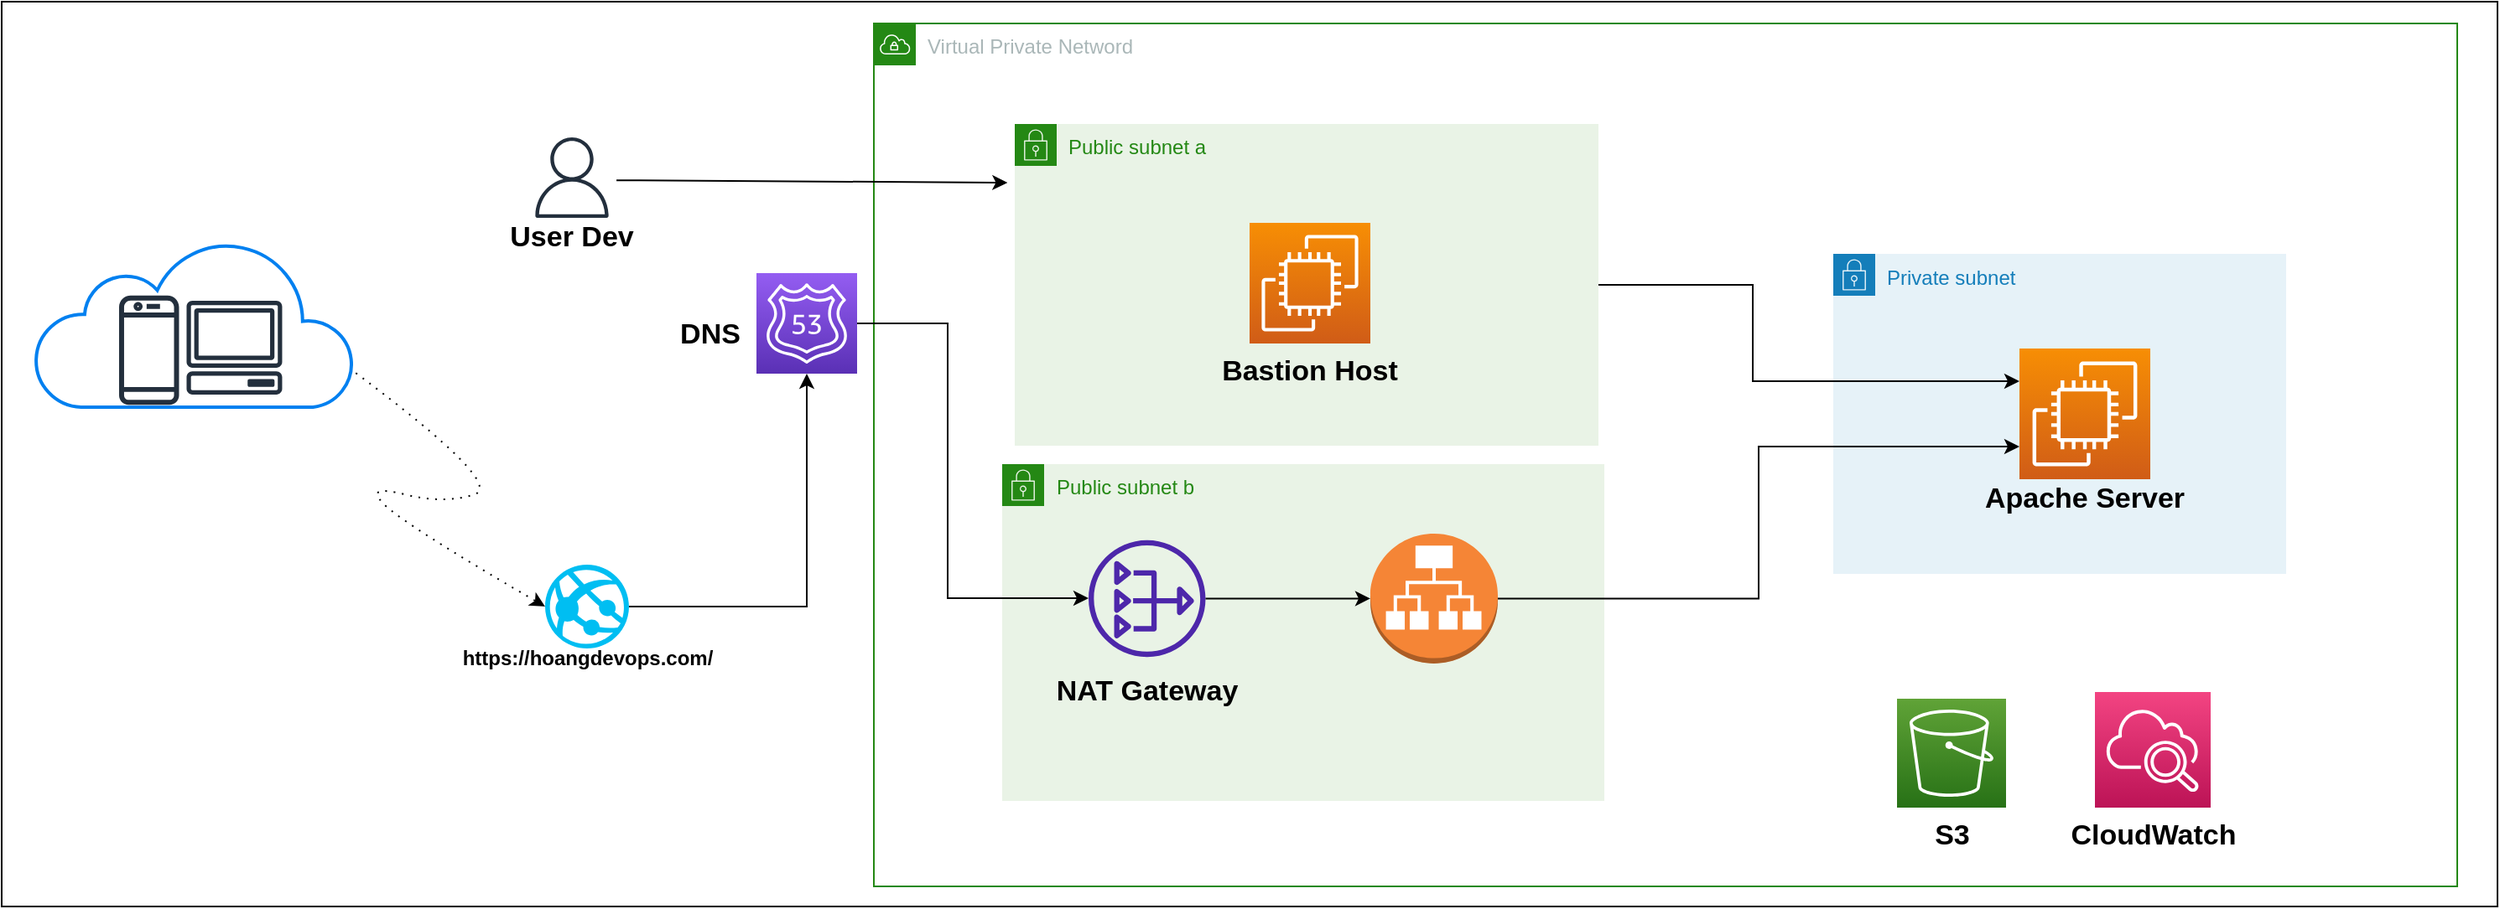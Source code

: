 <mxfile version="21.6.9" type="google">
  <diagram name="Page-1" id="5CnZHCSEH5LdRKdA0KLC">
    <mxGraphModel grid="1" page="1" gridSize="10" guides="1" tooltips="1" connect="1" arrows="1" fold="1" pageScale="1" pageWidth="850" pageHeight="1100" math="0" shadow="0">
      <root>
        <mxCell id="0" />
        <mxCell id="1" parent="0" />
        <mxCell id="JRJofBlBlLtypBgcl_WS-2" value="" style="rounded=0;whiteSpace=wrap;html=1;" vertex="1" parent="1">
          <mxGeometry x="340" y="270" width="1488" height="540" as="geometry" />
        </mxCell>
        <mxCell id="JRJofBlBlLtypBgcl_WS-3" value="" style="outlineConnect=0;fontColor=#232F3E;gradientColor=#945DF2;gradientDirection=north;fillColor=#5A30B5;strokeColor=#ffffff;dashed=0;verticalLabelPosition=bottom;verticalAlign=top;align=center;html=1;fontSize=12;fontStyle=0;aspect=fixed;shape=mxgraph.aws4.resourceIcon;resIcon=mxgraph.aws4.route_53;" vertex="1" parent="1">
          <mxGeometry x="790" y="432" width="60" height="60" as="geometry" />
        </mxCell>
        <mxCell id="JRJofBlBlLtypBgcl_WS-4" value="Private subnet" style="points=[[0,0],[0.25,0],[0.5,0],[0.75,0],[1,0],[1,0.25],[1,0.5],[1,0.75],[1,1],[0.75,1],[0.5,1],[0.25,1],[0,1],[0,0.75],[0,0.5],[0,0.25]];outlineConnect=0;gradientColor=none;html=1;whiteSpace=wrap;fontSize=12;fontStyle=0;container=1;pointerEvents=0;collapsible=0;recursiveResize=0;shape=mxgraph.aws4.group;grIcon=mxgraph.aws4.group_security_group;grStroke=0;strokeColor=#147EBA;fillColor=#E6F2F8;verticalAlign=top;align=left;spacingLeft=30;fontColor=#147EBA;dashed=0;" vertex="1" parent="1">
          <mxGeometry x="1432" y="420.5" width="270" height="191" as="geometry" />
        </mxCell>
        <mxCell id="JRJofBlBlLtypBgcl_WS-5" value="" style="sketch=0;points=[[0,0,0],[0.25,0,0],[0.5,0,0],[0.75,0,0],[1,0,0],[0,1,0],[0.25,1,0],[0.5,1,0],[0.75,1,0],[1,1,0],[0,0.25,0],[0,0.5,0],[0,0.75,0],[1,0.25,0],[1,0.5,0],[1,0.75,0]];outlineConnect=0;fontColor=#232F3E;gradientColor=#F78E04;gradientDirection=north;fillColor=#D05C17;strokeColor=#ffffff;dashed=0;verticalLabelPosition=bottom;verticalAlign=top;align=center;html=1;fontSize=12;fontStyle=0;aspect=fixed;shape=mxgraph.aws4.resourceIcon;resIcon=mxgraph.aws4.ec2;" vertex="1" parent="JRJofBlBlLtypBgcl_WS-4">
          <mxGeometry x="111" y="56.5" width="78" height="78" as="geometry" />
        </mxCell>
        <mxCell id="JRJofBlBlLtypBgcl_WS-6" style="edgeStyle=orthogonalEdgeStyle;rounded=0;orthogonalLoop=1;jettySize=auto;html=1;" edge="1" parent="1" source="JRJofBlBlLtypBgcl_WS-7" target="JRJofBlBlLtypBgcl_WS-3">
          <mxGeometry relative="1" as="geometry" />
        </mxCell>
        <mxCell id="JRJofBlBlLtypBgcl_WS-7" value="" style="verticalLabelPosition=bottom;html=1;verticalAlign=top;align=center;strokeColor=none;fillColor=#00BEF2;shape=mxgraph.azure.azure_website;pointerEvents=1;" vertex="1" parent="1">
          <mxGeometry x="664" y="606" width="50" height="50" as="geometry" />
        </mxCell>
        <mxCell id="JRJofBlBlLtypBgcl_WS-8" value="" style="html=1;verticalLabelPosition=bottom;align=center;labelBackgroundColor=#ffffff;verticalAlign=top;strokeWidth=2;strokeColor=#0080F0;shadow=0;dashed=0;shape=mxgraph.ios7.icons.cloud;" vertex="1" parent="1">
          <mxGeometry x="360" y="412.5" width="190" height="99.5" as="geometry" />
        </mxCell>
        <mxCell id="JRJofBlBlLtypBgcl_WS-9" value="" style="sketch=0;outlineConnect=0;fontColor=#232F3E;gradientColor=none;fillColor=#232F3D;strokeColor=none;dashed=0;verticalLabelPosition=bottom;verticalAlign=top;align=center;html=1;fontSize=12;fontStyle=0;aspect=fixed;pointerEvents=1;shape=mxgraph.aws4.client;" vertex="1" parent="1">
          <mxGeometry x="450" y="448.5" width="57.47" height="56" as="geometry" />
        </mxCell>
        <mxCell id="JRJofBlBlLtypBgcl_WS-10" value="" style="sketch=0;outlineConnect=0;fontColor=#232F3E;gradientColor=none;fillColor=#232F3D;strokeColor=none;dashed=0;verticalLabelPosition=bottom;verticalAlign=top;align=center;html=1;fontSize=12;fontStyle=0;aspect=fixed;pointerEvents=1;shape=mxgraph.aws4.mobile_client;" vertex="1" parent="1">
          <mxGeometry x="410" y="444" width="35.74" height="68" as="geometry" />
        </mxCell>
        <mxCell id="JRJofBlBlLtypBgcl_WS-11" value="&lt;b&gt;https://hoangdevops.com/&lt;/b&gt;" style="text;strokeColor=none;align=center;fillColor=none;html=1;verticalAlign=middle;whiteSpace=wrap;rounded=0;" vertex="1" parent="1">
          <mxGeometry x="596.5" y="642" width="185" height="39.5" as="geometry" />
        </mxCell>
        <mxCell id="JRJofBlBlLtypBgcl_WS-12" value="&lt;b&gt;&lt;font style=&quot;font-size: 17px;&quot;&gt;DNS&lt;/font&gt;&lt;br&gt;&lt;/b&gt;" style="text;strokeColor=none;align=center;fillColor=none;html=1;verticalAlign=middle;whiteSpace=wrap;rounded=0;" vertex="1" parent="1">
          <mxGeometry x="733.5" y="448.5" width="56.5" height="41.5" as="geometry" />
        </mxCell>
        <mxCell id="JRJofBlBlLtypBgcl_WS-13" value="Virtual Private Netword" style="points=[[0,0],[0.25,0],[0.5,0],[0.75,0],[1,0],[1,0.25],[1,0.5],[1,0.75],[1,1],[0.75,1],[0.5,1],[0.25,1],[0,1],[0,0.75],[0,0.5],[0,0.25]];outlineConnect=0;gradientColor=none;html=1;whiteSpace=wrap;fontSize=12;fontStyle=0;container=1;pointerEvents=0;collapsible=0;recursiveResize=0;shape=mxgraph.aws4.group;grIcon=mxgraph.aws4.group_vpc;strokeColor=#248814;fillColor=none;verticalAlign=top;align=left;spacingLeft=30;fontColor=#AAB7B8;dashed=0;" vertex="1" parent="1">
          <mxGeometry x="860" y="283" width="944" height="515" as="geometry" />
        </mxCell>
        <mxCell id="JRJofBlBlLtypBgcl_WS-14" value="&lt;b&gt;&lt;span style=&quot;font-size: 17px;&quot;&gt;Apache Server&lt;/span&gt;&lt;br&gt;&lt;/b&gt;" style="text;strokeColor=none;align=center;fillColor=none;html=1;verticalAlign=middle;whiteSpace=wrap;rounded=0;" vertex="1" parent="JRJofBlBlLtypBgcl_WS-13">
          <mxGeometry x="656" y="263" width="132" height="41.5" as="geometry" />
        </mxCell>
        <mxCell id="JRJofBlBlLtypBgcl_WS-15" value="Public subnet a" style="points=[[0,0],[0.25,0],[0.5,0],[0.75,0],[1,0],[1,0.25],[1,0.5],[1,0.75],[1,1],[0.75,1],[0.5,1],[0.25,1],[0,1],[0,0.75],[0,0.5],[0,0.25]];outlineConnect=0;gradientColor=none;html=1;whiteSpace=wrap;fontSize=12;fontStyle=0;container=1;pointerEvents=0;collapsible=0;recursiveResize=0;shape=mxgraph.aws4.group;grIcon=mxgraph.aws4.group_security_group;grStroke=0;strokeColor=#248814;fillColor=#E9F3E6;verticalAlign=top;align=left;spacingLeft=30;fontColor=#248814;dashed=0;" vertex="1" parent="JRJofBlBlLtypBgcl_WS-13">
          <mxGeometry x="84" y="60" width="348" height="192" as="geometry" />
        </mxCell>
        <mxCell id="JRJofBlBlLtypBgcl_WS-16" value="" style="sketch=0;points=[[0,0,0],[0.25,0,0],[0.5,0,0],[0.75,0,0],[1,0,0],[0,1,0],[0.25,1,0],[0.5,1,0],[0.75,1,0],[1,1,0],[0,0.25,0],[0,0.5,0],[0,0.75,0],[1,0.25,0],[1,0.5,0],[1,0.75,0]];outlineConnect=0;fontColor=#232F3E;gradientColor=#F78E04;gradientDirection=north;fillColor=#D05C17;strokeColor=#ffffff;dashed=0;verticalLabelPosition=bottom;verticalAlign=top;align=center;html=1;fontSize=12;fontStyle=0;aspect=fixed;shape=mxgraph.aws4.resourceIcon;resIcon=mxgraph.aws4.ec2;" vertex="1" parent="JRJofBlBlLtypBgcl_WS-13">
          <mxGeometry x="224" y="119" width="72" height="72" as="geometry" />
        </mxCell>
        <mxCell id="JRJofBlBlLtypBgcl_WS-17" value="Public subnet b" style="points=[[0,0],[0.25,0],[0.5,0],[0.75,0],[1,0],[1,0.25],[1,0.5],[1,0.75],[1,1],[0.75,1],[0.5,1],[0.25,1],[0,1],[0,0.75],[0,0.5],[0,0.25]];outlineConnect=0;gradientColor=none;html=1;whiteSpace=wrap;fontSize=12;fontStyle=0;container=1;pointerEvents=0;collapsible=0;recursiveResize=0;shape=mxgraph.aws4.group;grIcon=mxgraph.aws4.group_security_group;grStroke=0;strokeColor=#248814;fillColor=#E9F3E6;verticalAlign=top;align=left;spacingLeft=30;fontColor=#248814;dashed=0;" vertex="1" parent="JRJofBlBlLtypBgcl_WS-13">
          <mxGeometry x="76.5" y="263" width="359" height="201" as="geometry" />
        </mxCell>
        <mxCell id="JRJofBlBlLtypBgcl_WS-18" value="&lt;span style=&quot;font-size: 17px;&quot;&gt;&lt;b&gt;NAT Gateway&lt;/b&gt;&lt;/span&gt;" style="text;strokeColor=none;align=center;fillColor=none;html=1;verticalAlign=middle;whiteSpace=wrap;rounded=0;" vertex="1" parent="JRJofBlBlLtypBgcl_WS-17">
          <mxGeometry x="20.38" y="115.09" width="132" height="41.5" as="geometry" />
        </mxCell>
        <mxCell id="JRJofBlBlLtypBgcl_WS-19" value="" style="outlineConnect=0;dashed=0;verticalLabelPosition=bottom;verticalAlign=top;align=center;html=1;shape=mxgraph.aws3.application_load_balancer;fillColor=#F58536;gradientColor=none;" vertex="1" parent="JRJofBlBlLtypBgcl_WS-13">
          <mxGeometry x="296" y="304.5" width="76" height="77.44" as="geometry" />
        </mxCell>
        <mxCell id="JRJofBlBlLtypBgcl_WS-20" value="" style="sketch=0;outlineConnect=0;fontColor=#232F3E;gradientColor=none;fillColor=#4D27AA;strokeColor=none;dashed=0;verticalLabelPosition=bottom;verticalAlign=top;align=center;html=1;fontSize=12;fontStyle=0;aspect=fixed;pointerEvents=1;shape=mxgraph.aws4.nat_gateway;" vertex="1" parent="JRJofBlBlLtypBgcl_WS-13">
          <mxGeometry x="128" y="308.34" width="69.75" height="69.75" as="geometry" />
        </mxCell>
        <mxCell id="JRJofBlBlLtypBgcl_WS-21" style="edgeStyle=orthogonalEdgeStyle;rounded=0;orthogonalLoop=1;jettySize=auto;html=1;entryX=0;entryY=0.5;entryDx=0;entryDy=0;entryPerimeter=0;" edge="1" parent="JRJofBlBlLtypBgcl_WS-13" source="JRJofBlBlLtypBgcl_WS-20" target="JRJofBlBlLtypBgcl_WS-19">
          <mxGeometry relative="1" as="geometry" />
        </mxCell>
        <mxCell id="JRJofBlBlLtypBgcl_WS-22" value="&lt;b&gt;&lt;font style=&quot;font-size: 17px;&quot;&gt;CloudWatch&lt;/font&gt;&lt;br&gt;&lt;/b&gt;" style="text;strokeColor=none;align=center;fillColor=none;html=1;verticalAlign=middle;whiteSpace=wrap;rounded=0;" vertex="1" parent="JRJofBlBlLtypBgcl_WS-13">
          <mxGeometry x="696.5" y="464" width="132" height="41.5" as="geometry" />
        </mxCell>
        <mxCell id="JRJofBlBlLtypBgcl_WS-23" value="" style="sketch=0;points=[[0,0,0],[0.25,0,0],[0.5,0,0],[0.75,0,0],[1,0,0],[0,1,0],[0.25,1,0],[0.5,1,0],[0.75,1,0],[1,1,0],[0,0.25,0],[0,0.5,0],[0,0.75,0],[1,0.25,0],[1,0.5,0],[1,0.75,0]];points=[[0,0,0],[0.25,0,0],[0.5,0,0],[0.75,0,0],[1,0,0],[0,1,0],[0.25,1,0],[0.5,1,0],[0.75,1,0],[1,1,0],[0,0.25,0],[0,0.5,0],[0,0.75,0],[1,0.25,0],[1,0.5,0],[1,0.75,0]];outlineConnect=0;fontColor=#232F3E;gradientColor=#F34482;gradientDirection=north;fillColor=#BC1356;strokeColor=#ffffff;dashed=0;verticalLabelPosition=bottom;verticalAlign=top;align=center;html=1;fontSize=12;fontStyle=0;aspect=fixed;shape=mxgraph.aws4.resourceIcon;resIcon=mxgraph.aws4.cloudwatch_2;" vertex="1" parent="JRJofBlBlLtypBgcl_WS-13">
          <mxGeometry x="728" y="399" width="69" height="69" as="geometry" />
        </mxCell>
        <mxCell id="cYWh427gpe7XcU9TXILn-1" value="" style="sketch=0;points=[[0,0,0],[0.25,0,0],[0.5,0,0],[0.75,0,0],[1,0,0],[0,1,0],[0.25,1,0],[0.5,1,0],[0.75,1,0],[1,1,0],[0,0.25,0],[0,0.5,0],[0,0.75,0],[1,0.25,0],[1,0.5,0],[1,0.75,0]];outlineConnect=0;fontColor=#232F3E;gradientColor=#60A337;gradientDirection=north;fillColor=#277116;strokeColor=#ffffff;dashed=0;verticalLabelPosition=bottom;verticalAlign=top;align=center;html=1;fontSize=12;fontStyle=0;aspect=fixed;shape=mxgraph.aws4.resourceIcon;resIcon=mxgraph.aws4.s3;" vertex="1" parent="JRJofBlBlLtypBgcl_WS-13">
          <mxGeometry x="610" y="403" width="65" height="65" as="geometry" />
        </mxCell>
        <mxCell id="cYWh427gpe7XcU9TXILn-2" value="&lt;b&gt;&lt;font style=&quot;font-size: 17px;&quot;&gt;S3&lt;/font&gt;&lt;br&gt;&lt;/b&gt;" style="text;strokeColor=none;align=center;fillColor=none;html=1;verticalAlign=middle;whiteSpace=wrap;rounded=0;" vertex="1" parent="JRJofBlBlLtypBgcl_WS-13">
          <mxGeometry x="576.5" y="464" width="132" height="41.5" as="geometry" />
        </mxCell>
        <mxCell id="JRJofBlBlLtypBgcl_WS-24" style="edgeStyle=orthogonalEdgeStyle;rounded=0;orthogonalLoop=1;jettySize=auto;html=1;entryX=0;entryY=0.75;entryDx=0;entryDy=0;entryPerimeter=0;" edge="1" parent="1" source="JRJofBlBlLtypBgcl_WS-19" target="JRJofBlBlLtypBgcl_WS-5">
          <mxGeometry relative="1" as="geometry" />
        </mxCell>
        <mxCell id="JRJofBlBlLtypBgcl_WS-25" value="&lt;b&gt;&lt;font style=&quot;font-size: 17px;&quot;&gt;Bastion Host&lt;/font&gt;&lt;br&gt;&lt;/b&gt;" style="text;strokeColor=none;align=center;fillColor=none;html=1;verticalAlign=middle;whiteSpace=wrap;rounded=0;" vertex="1" parent="1">
          <mxGeometry x="1054" y="470.5" width="132" height="41.5" as="geometry" />
        </mxCell>
        <mxCell id="JRJofBlBlLtypBgcl_WS-26" style="edgeStyle=orthogonalEdgeStyle;rounded=0;orthogonalLoop=1;jettySize=auto;html=1;" edge="1" parent="1" source="JRJofBlBlLtypBgcl_WS-3" target="JRJofBlBlLtypBgcl_WS-20">
          <mxGeometry relative="1" as="geometry">
            <Array as="points">
              <mxPoint x="904" y="462" />
              <mxPoint x="904" y="626" />
            </Array>
          </mxGeometry>
        </mxCell>
        <mxCell id="JRJofBlBlLtypBgcl_WS-27" style="edgeStyle=orthogonalEdgeStyle;rounded=0;orthogonalLoop=1;jettySize=auto;html=1;entryX=0;entryY=0.25;entryDx=0;entryDy=0;entryPerimeter=0;" edge="1" parent="1" source="JRJofBlBlLtypBgcl_WS-15" target="JRJofBlBlLtypBgcl_WS-5">
          <mxGeometry relative="1" as="geometry">
            <Array as="points">
              <mxPoint x="1384" y="439" />
              <mxPoint x="1384" y="496" />
            </Array>
          </mxGeometry>
        </mxCell>
        <mxCell id="JRJofBlBlLtypBgcl_WS-28" value="" style="curved=1;endArrow=classic;html=1;rounded=0;entryX=0;entryY=0.5;entryDx=0;entryDy=0;entryPerimeter=0;exitX=1.006;exitY=0.795;exitDx=0;exitDy=0;exitPerimeter=0;dashed=1;dashPattern=1 4;" edge="1" parent="1" source="JRJofBlBlLtypBgcl_WS-8" target="JRJofBlBlLtypBgcl_WS-7">
          <mxGeometry width="50" height="50" relative="1" as="geometry">
            <mxPoint x="568" y="584" as="sourcePoint" />
            <mxPoint x="618" y="534" as="targetPoint" />
            <Array as="points">
              <mxPoint x="640" y="558" />
              <mxPoint x="604" y="570" />
              <mxPoint x="556" y="558" />
              <mxPoint x="580" y="582" />
            </Array>
          </mxGeometry>
        </mxCell>
        <mxCell id="JRJofBlBlLtypBgcl_WS-29" value="" style="sketch=0;outlineConnect=0;fontColor=#232F3E;gradientColor=none;fillColor=#232F3D;strokeColor=none;dashed=0;verticalLabelPosition=bottom;verticalAlign=top;align=center;html=1;fontSize=12;fontStyle=0;aspect=fixed;pointerEvents=1;shape=mxgraph.aws4.user;" vertex="1" parent="1">
          <mxGeometry x="656" y="351" width="48" height="48" as="geometry" />
        </mxCell>
        <mxCell id="JRJofBlBlLtypBgcl_WS-30" value="&lt;b&gt;&lt;span style=&quot;font-size: 17px;&quot;&gt;User Dev&lt;/span&gt;&lt;br&gt;&lt;/b&gt;" style="text;strokeColor=none;align=center;fillColor=none;html=1;verticalAlign=middle;whiteSpace=wrap;rounded=0;" vertex="1" parent="1">
          <mxGeometry x="614" y="390.5" width="132" height="41.5" as="geometry" />
        </mxCell>
        <mxCell id="JRJofBlBlLtypBgcl_WS-31" value="" style="endArrow=classic;html=1;rounded=0;exitX=1.108;exitY=0.533;exitDx=0;exitDy=0;exitPerimeter=0;entryX=0.403;entryY=0.2;entryDx=0;entryDy=0;entryPerimeter=0;" edge="1" parent="1" source="JRJofBlBlLtypBgcl_WS-29" target="JRJofBlBlLtypBgcl_WS-2">
          <mxGeometry width="50" height="50" relative="1" as="geometry">
            <mxPoint x="808" y="368" as="sourcePoint" />
            <mxPoint x="858" y="318" as="targetPoint" />
          </mxGeometry>
        </mxCell>
      </root>
    </mxGraphModel>
  </diagram>
</mxfile>
